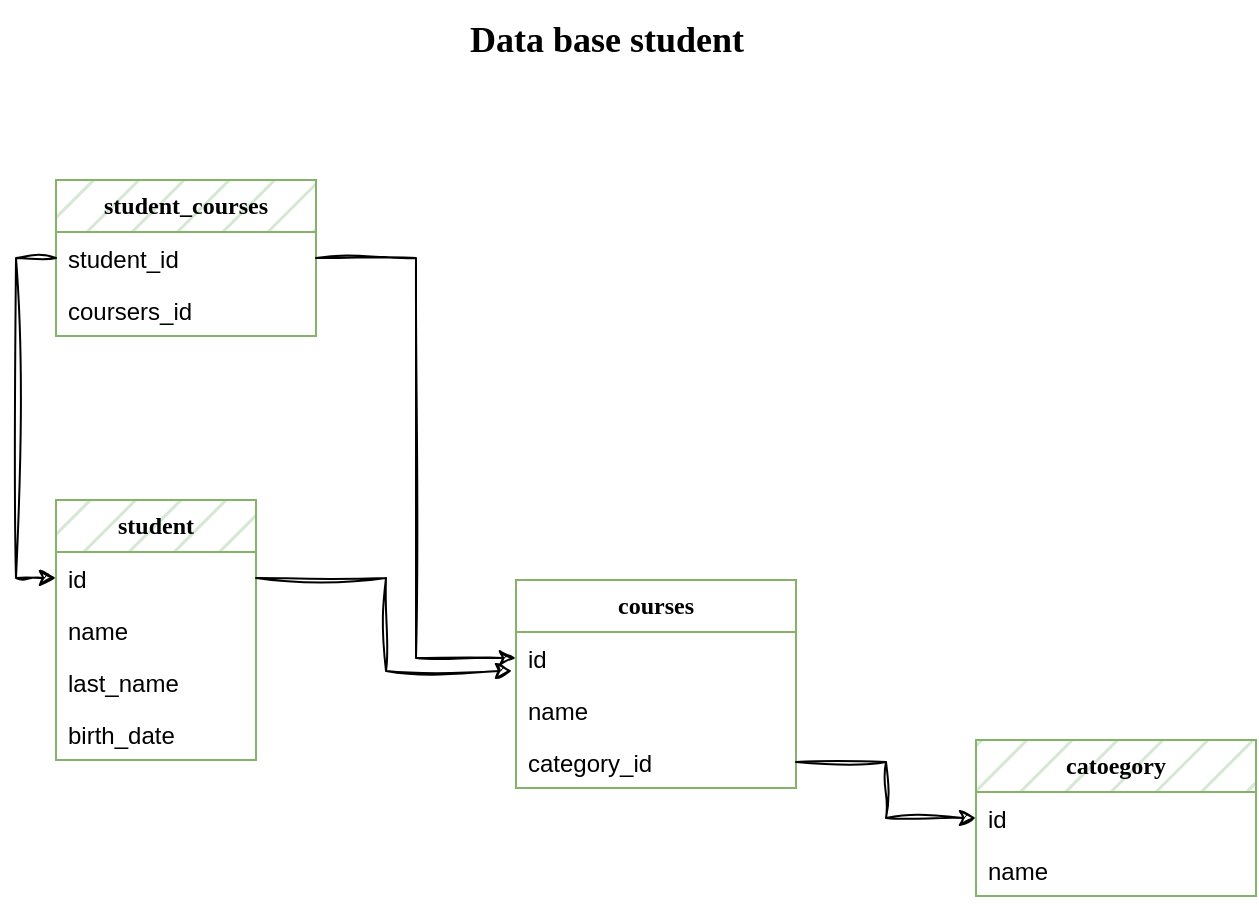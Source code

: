 <mxfile version="23.1.5" type="github">
  <diagram name="Page-1" id="R-84PW3a17MDLsfTu2iG">
    <mxGraphModel dx="758" dy="443" grid="1" gridSize="10" guides="1" tooltips="1" connect="1" arrows="1" fold="1" page="1" pageScale="1" pageWidth="827" pageHeight="1169" math="0" shadow="0">
      <root>
        <mxCell id="0" />
        <mxCell id="1" parent="0" />
        <mxCell id="oOzmy0lRNK7mFWdKRxOk-1" value="&lt;b&gt;student&lt;/b&gt;" style="swimlane;fontStyle=0;childLayout=stackLayout;horizontal=1;startSize=26;fillColor=#d5e8d4;horizontalStack=0;resizeParent=1;resizeParentMax=0;resizeLast=0;collapsible=1;marginBottom=0;whiteSpace=wrap;html=1;fontFamily=Comic Sans MS;strokeColor=#82b366;gradientColor=none;swimlaneFillColor=none;fillStyle=hatch;" vertex="1" parent="1">
          <mxGeometry x="60" y="320" width="100" height="130" as="geometry" />
        </mxCell>
        <mxCell id="oOzmy0lRNK7mFWdKRxOk-2" value="id&lt;div&gt;&lt;br/&gt;&lt;/div&gt;" style="text;strokeColor=none;fillColor=none;align=left;verticalAlign=top;spacingLeft=4;spacingRight=4;overflow=hidden;rotatable=0;points=[[0,0.5],[1,0.5]];portConstraint=eastwest;whiteSpace=wrap;html=1;" vertex="1" parent="oOzmy0lRNK7mFWdKRxOk-1">
          <mxGeometry y="26" width="100" height="26" as="geometry" />
        </mxCell>
        <mxCell id="oOzmy0lRNK7mFWdKRxOk-3" value="name" style="text;strokeColor=none;fillColor=none;align=left;verticalAlign=top;spacingLeft=4;spacingRight=4;overflow=hidden;rotatable=0;points=[[0,0.5],[1,0.5]];portConstraint=eastwest;whiteSpace=wrap;html=1;" vertex="1" parent="oOzmy0lRNK7mFWdKRxOk-1">
          <mxGeometry y="52" width="100" height="26" as="geometry" />
        </mxCell>
        <mxCell id="oOzmy0lRNK7mFWdKRxOk-4" value="last_name" style="text;strokeColor=none;fillColor=none;align=left;verticalAlign=top;spacingLeft=4;spacingRight=4;overflow=hidden;rotatable=0;points=[[0,0.5],[1,0.5]];portConstraint=eastwest;whiteSpace=wrap;html=1;" vertex="1" parent="oOzmy0lRNK7mFWdKRxOk-1">
          <mxGeometry y="78" width="100" height="26" as="geometry" />
        </mxCell>
        <mxCell id="oOzmy0lRNK7mFWdKRxOk-6" value="birth_date" style="text;strokeColor=none;fillColor=none;align=left;verticalAlign=top;spacingLeft=4;spacingRight=4;overflow=hidden;rotatable=0;points=[[0,0.5],[1,0.5]];portConstraint=eastwest;whiteSpace=wrap;html=1;" vertex="1" parent="oOzmy0lRNK7mFWdKRxOk-1">
          <mxGeometry y="104" width="100" height="26" as="geometry" />
        </mxCell>
        <mxCell id="oOzmy0lRNK7mFWdKRxOk-5" value="&lt;b&gt;&lt;font face=&quot;Comic Sans MS&quot; style=&quot;font-size: 18px;&quot;&gt;Data base student&lt;/font&gt;&lt;/b&gt;" style="text;html=1;align=center;verticalAlign=middle;resizable=0;points=[];autosize=1;strokeColor=none;fillColor=none;" vertex="1" parent="1">
          <mxGeometry x="240" y="70" width="190" height="40" as="geometry" />
        </mxCell>
        <mxCell id="oOzmy0lRNK7mFWdKRxOk-15" value="&lt;b&gt;courses&lt;/b&gt;" style="swimlane;fontStyle=0;childLayout=stackLayout;horizontal=1;startSize=26;fillColor=default;horizontalStack=0;resizeParent=1;resizeParentMax=0;resizeLast=0;collapsible=1;marginBottom=0;whiteSpace=wrap;html=1;fontFamily=Comic Sans MS;strokeColor=#82b366;gradientColor=none;swimlaneFillColor=none;fillStyle=cross-hatch;" vertex="1" parent="1">
          <mxGeometry x="290" y="360" width="140" height="104" as="geometry" />
        </mxCell>
        <mxCell id="oOzmy0lRNK7mFWdKRxOk-16" value="id&lt;div&gt;&lt;br/&gt;&lt;/div&gt;" style="text;strokeColor=none;fillColor=none;align=left;verticalAlign=top;spacingLeft=4;spacingRight=4;overflow=hidden;rotatable=0;points=[[0,0.5],[1,0.5]];portConstraint=eastwest;whiteSpace=wrap;html=1;" vertex="1" parent="oOzmy0lRNK7mFWdKRxOk-15">
          <mxGeometry y="26" width="140" height="26" as="geometry" />
        </mxCell>
        <mxCell id="oOzmy0lRNK7mFWdKRxOk-17" value="name" style="text;strokeColor=none;fillColor=none;align=left;verticalAlign=top;spacingLeft=4;spacingRight=4;overflow=hidden;rotatable=0;points=[[0,0.5],[1,0.5]];portConstraint=eastwest;whiteSpace=wrap;html=1;" vertex="1" parent="oOzmy0lRNK7mFWdKRxOk-15">
          <mxGeometry y="52" width="140" height="26" as="geometry" />
        </mxCell>
        <mxCell id="oOzmy0lRNK7mFWdKRxOk-18" value="category_id" style="text;strokeColor=none;fillColor=none;align=left;verticalAlign=top;spacingLeft=4;spacingRight=4;overflow=hidden;rotatable=0;points=[[0,0.5],[1,0.5]];portConstraint=eastwest;whiteSpace=wrap;html=1;" vertex="1" parent="oOzmy0lRNK7mFWdKRxOk-15">
          <mxGeometry y="78" width="140" height="26" as="geometry" />
        </mxCell>
        <mxCell id="oOzmy0lRNK7mFWdKRxOk-27" value="&lt;b&gt;catoegory&lt;/b&gt;" style="swimlane;fontStyle=0;childLayout=stackLayout;horizontal=1;startSize=26;fillColor=#d5e8d4;horizontalStack=0;resizeParent=1;resizeParentMax=0;resizeLast=0;collapsible=1;marginBottom=0;whiteSpace=wrap;html=1;fontFamily=Comic Sans MS;strokeColor=#82b366;gradientColor=none;swimlaneFillColor=none;fillStyle=hatch;" vertex="1" parent="1">
          <mxGeometry x="520" y="440" width="140" height="78" as="geometry" />
        </mxCell>
        <mxCell id="oOzmy0lRNK7mFWdKRxOk-28" value="id&lt;div&gt;&lt;br/&gt;&lt;/div&gt;" style="text;strokeColor=none;fillColor=none;align=left;verticalAlign=top;spacingLeft=4;spacingRight=4;overflow=hidden;rotatable=0;points=[[0,0.5],[1,0.5]];portConstraint=eastwest;whiteSpace=wrap;html=1;" vertex="1" parent="oOzmy0lRNK7mFWdKRxOk-27">
          <mxGeometry y="26" width="140" height="26" as="geometry" />
        </mxCell>
        <mxCell id="oOzmy0lRNK7mFWdKRxOk-29" value="name" style="text;strokeColor=none;fillColor=none;align=left;verticalAlign=top;spacingLeft=4;spacingRight=4;overflow=hidden;rotatable=0;points=[[0,0.5],[1,0.5]];portConstraint=eastwest;whiteSpace=wrap;html=1;" vertex="1" parent="oOzmy0lRNK7mFWdKRxOk-27">
          <mxGeometry y="52" width="140" height="26" as="geometry" />
        </mxCell>
        <mxCell id="oOzmy0lRNK7mFWdKRxOk-32" style="edgeStyle=orthogonalEdgeStyle;rounded=0;orthogonalLoop=1;jettySize=auto;html=1;entryX=-0.014;entryY=0.75;entryDx=0;entryDy=0;entryPerimeter=0;sketch=1;curveFitting=1;jiggle=2;" edge="1" parent="1" source="oOzmy0lRNK7mFWdKRxOk-2" target="oOzmy0lRNK7mFWdKRxOk-16">
          <mxGeometry relative="1" as="geometry" />
        </mxCell>
        <mxCell id="oOzmy0lRNK7mFWdKRxOk-33" style="edgeStyle=orthogonalEdgeStyle;rounded=0;orthogonalLoop=1;jettySize=auto;html=1;exitX=1;exitY=0.5;exitDx=0;exitDy=0;entryX=0;entryY=0.5;entryDx=0;entryDy=0;sketch=1;curveFitting=1;jiggle=2;" edge="1" parent="1" source="oOzmy0lRNK7mFWdKRxOk-18" target="oOzmy0lRNK7mFWdKRxOk-28">
          <mxGeometry relative="1" as="geometry" />
        </mxCell>
        <mxCell id="oOzmy0lRNK7mFWdKRxOk-34" value="&lt;b&gt;student_courses&lt;/b&gt;" style="swimlane;fontStyle=0;childLayout=stackLayout;horizontal=1;startSize=26;fillColor=#d5e8d4;horizontalStack=0;resizeParent=1;resizeParentMax=0;resizeLast=0;collapsible=1;marginBottom=0;whiteSpace=wrap;html=1;fontFamily=Comic Sans MS;strokeColor=#82b366;gradientColor=none;swimlaneFillColor=none;fillStyle=hatch;" vertex="1" parent="1">
          <mxGeometry x="60" y="160" width="130" height="78" as="geometry" />
        </mxCell>
        <mxCell id="oOzmy0lRNK7mFWdKRxOk-35" value="student_id" style="text;strokeColor=none;fillColor=none;align=left;verticalAlign=top;spacingLeft=4;spacingRight=4;overflow=hidden;rotatable=0;points=[[0,0.5],[1,0.5]];portConstraint=eastwest;whiteSpace=wrap;html=1;" vertex="1" parent="oOzmy0lRNK7mFWdKRxOk-34">
          <mxGeometry y="26" width="130" height="26" as="geometry" />
        </mxCell>
        <mxCell id="oOzmy0lRNK7mFWdKRxOk-36" value="coursers_id" style="text;strokeColor=none;fillColor=none;align=left;verticalAlign=top;spacingLeft=4;spacingRight=4;overflow=hidden;rotatable=0;points=[[0,0.5],[1,0.5]];portConstraint=eastwest;whiteSpace=wrap;html=1;" vertex="1" parent="oOzmy0lRNK7mFWdKRxOk-34">
          <mxGeometry y="52" width="130" height="26" as="geometry" />
        </mxCell>
        <mxCell id="oOzmy0lRNK7mFWdKRxOk-39" style="edgeStyle=orthogonalEdgeStyle;rounded=0;orthogonalLoop=1;jettySize=auto;html=1;entryX=0;entryY=0.5;entryDx=0;entryDy=0;sketch=1;curveFitting=1;jiggle=2;" edge="1" parent="1" source="oOzmy0lRNK7mFWdKRxOk-35" target="oOzmy0lRNK7mFWdKRxOk-2">
          <mxGeometry relative="1" as="geometry" />
        </mxCell>
        <mxCell id="oOzmy0lRNK7mFWdKRxOk-41" style="edgeStyle=orthogonalEdgeStyle;rounded=0;orthogonalLoop=1;jettySize=auto;html=1;entryX=0;entryY=0.5;entryDx=0;entryDy=0;sketch=1;curveFitting=1;jiggle=2;" edge="1" parent="1" source="oOzmy0lRNK7mFWdKRxOk-35" target="oOzmy0lRNK7mFWdKRxOk-16">
          <mxGeometry relative="1" as="geometry" />
        </mxCell>
      </root>
    </mxGraphModel>
  </diagram>
</mxfile>
